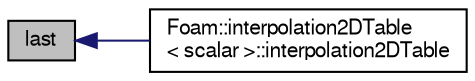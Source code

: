 digraph "last"
{
  bgcolor="transparent";
  edge [fontname="FreeSans",fontsize="10",labelfontname="FreeSans",labelfontsize="10"];
  node [fontname="FreeSans",fontsize="10",shape=record];
  rankdir="LR";
  Node14 [label="last",height=0.2,width=0.4,color="black", fillcolor="grey75", style="filled", fontcolor="black"];
  Node14 -> Node15 [dir="back",color="midnightblue",fontsize="10",style="solid",fontname="FreeSans"];
  Node15 [label="Foam::interpolation2DTable\l\< scalar \>::interpolation2DTable",height=0.2,width=0.4,color="black",URL="$a26726.html#a6682986f0fdde80e1eae849f88aa9625",tooltip="Construct copy. "];
}
